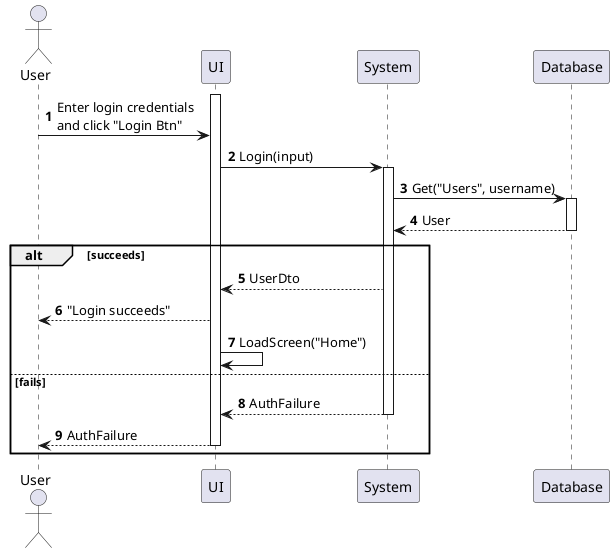 @startuml my-account-login
autonumber

actor "User" as a
participant UI as f
participant System as b
participant Database as d

activate f
a -> f : Enter login credentials\nand click "Login Btn"
f -> b : Login(input)
activate b
b -> d : Get("Users", username)
activate d
return User

alt succeeds
    b --> f : UserDto
    f --> a : "Login succeeds"
    f -> f : LoadScreen("Home")
else  fails
    return AuthFailure
    f --> a : AuthFailure
    deactivate f
end
@enduml